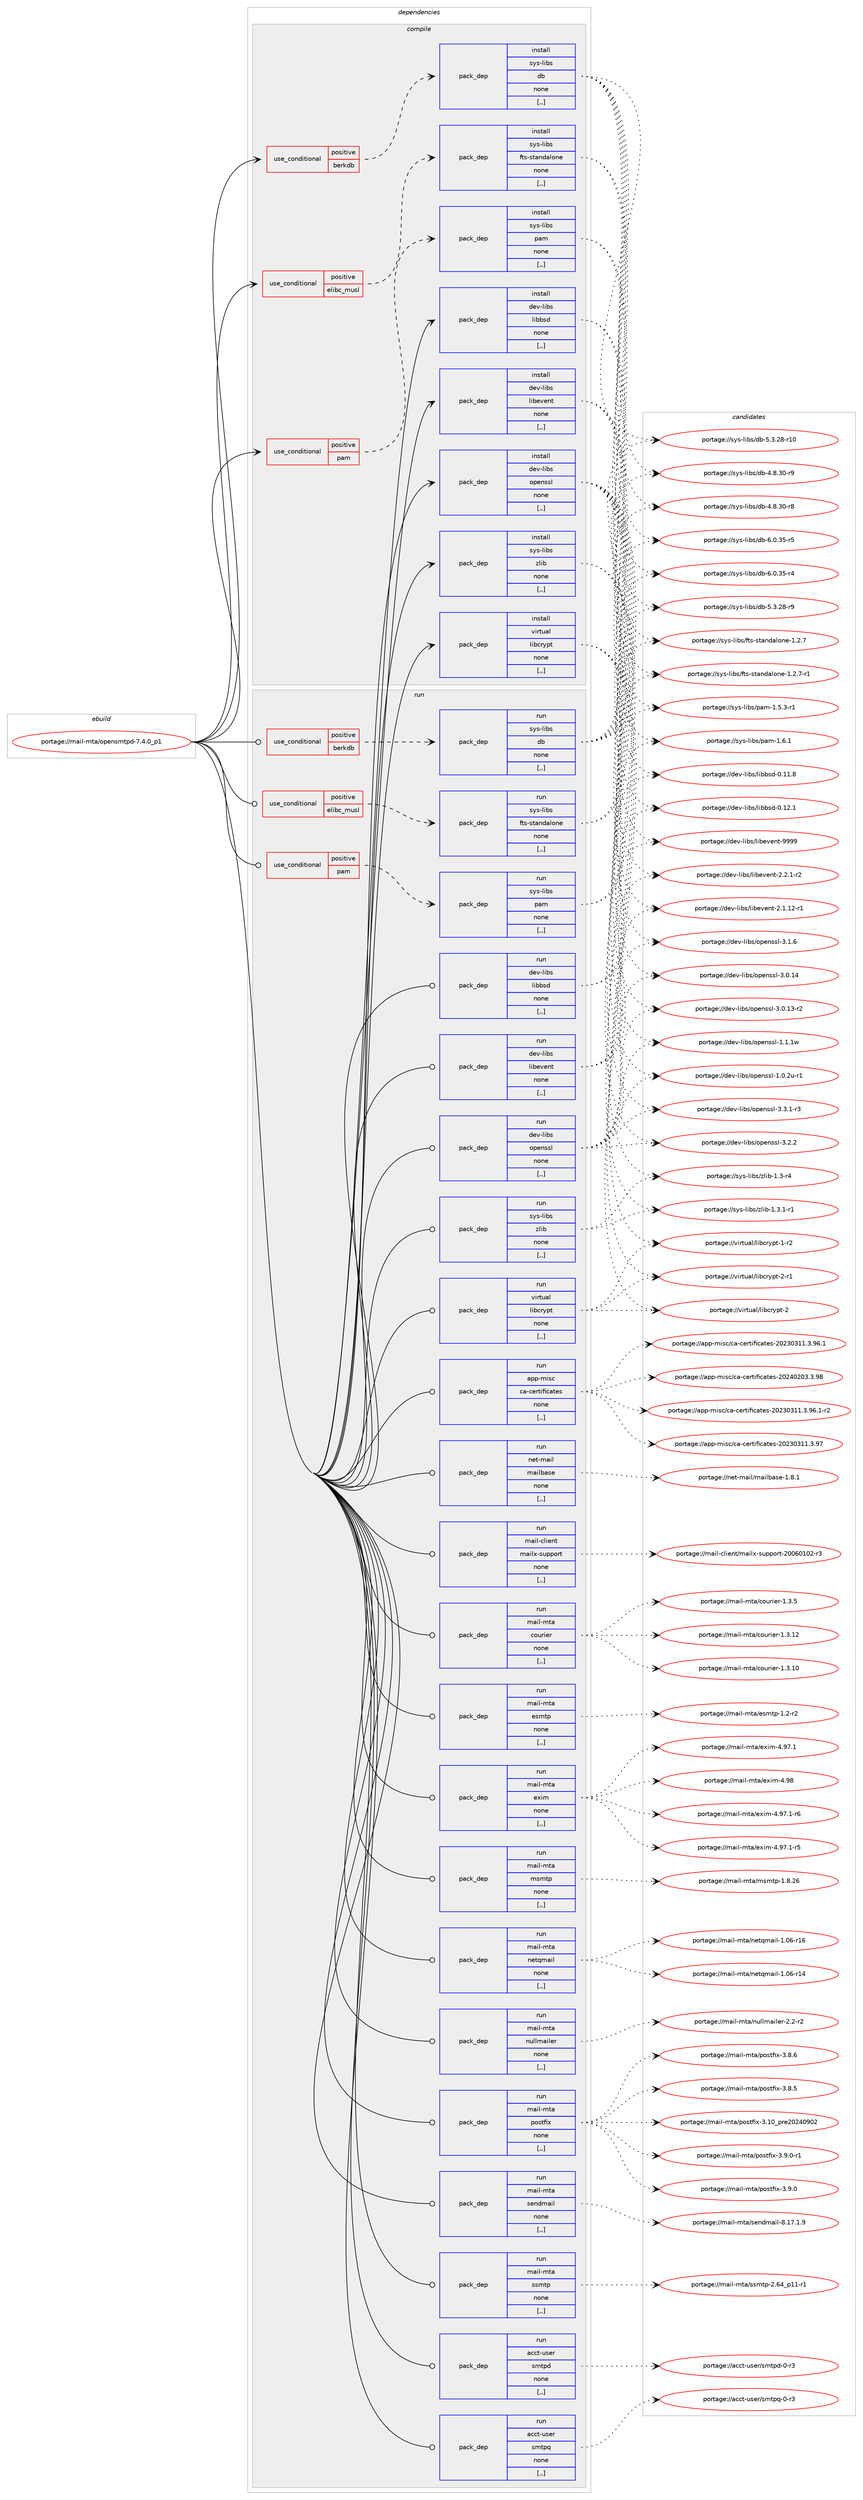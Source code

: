 digraph prolog {

# *************
# Graph options
# *************

newrank=true;
concentrate=true;
compound=true;
graph [rankdir=LR,fontname=Helvetica,fontsize=10,ranksep=1.5];#, ranksep=2.5, nodesep=0.2];
edge  [arrowhead=vee];
node  [fontname=Helvetica,fontsize=10];

# **********
# The ebuild
# **********

subgraph cluster_leftcol {
color=gray;
label=<<i>ebuild</i>>;
id [label="portage://mail-mta/opensmtpd-7.4.0_p1", color=red, width=4, href="../mail-mta/opensmtpd-7.4.0_p1.svg"];
}

# ****************
# The dependencies
# ****************

subgraph cluster_midcol {
color=gray;
label=<<i>dependencies</i>>;
subgraph cluster_compile {
fillcolor="#eeeeee";
style=filled;
label=<<i>compile</i>>;
subgraph cond203031 {
dependency788361 [label=<<TABLE BORDER="0" CELLBORDER="1" CELLSPACING="0" CELLPADDING="4"><TR><TD ROWSPAN="3" CELLPADDING="10">use_conditional</TD></TR><TR><TD>positive</TD></TR><TR><TD>berkdb</TD></TR></TABLE>>, shape=none, color=red];
subgraph pack579268 {
dependency788362 [label=<<TABLE BORDER="0" CELLBORDER="1" CELLSPACING="0" CELLPADDING="4" WIDTH="220"><TR><TD ROWSPAN="6" CELLPADDING="30">pack_dep</TD></TR><TR><TD WIDTH="110">install</TD></TR><TR><TD>sys-libs</TD></TR><TR><TD>db</TD></TR><TR><TD>none</TD></TR><TR><TD>[,,]</TD></TR></TABLE>>, shape=none, color=blue];
}
dependency788361:e -> dependency788362:w [weight=20,style="dashed",arrowhead="vee"];
}
id:e -> dependency788361:w [weight=20,style="solid",arrowhead="vee"];
subgraph cond203032 {
dependency788363 [label=<<TABLE BORDER="0" CELLBORDER="1" CELLSPACING="0" CELLPADDING="4"><TR><TD ROWSPAN="3" CELLPADDING="10">use_conditional</TD></TR><TR><TD>positive</TD></TR><TR><TD>elibc_musl</TD></TR></TABLE>>, shape=none, color=red];
subgraph pack579269 {
dependency788364 [label=<<TABLE BORDER="0" CELLBORDER="1" CELLSPACING="0" CELLPADDING="4" WIDTH="220"><TR><TD ROWSPAN="6" CELLPADDING="30">pack_dep</TD></TR><TR><TD WIDTH="110">install</TD></TR><TR><TD>sys-libs</TD></TR><TR><TD>fts-standalone</TD></TR><TR><TD>none</TD></TR><TR><TD>[,,]</TD></TR></TABLE>>, shape=none, color=blue];
}
dependency788363:e -> dependency788364:w [weight=20,style="dashed",arrowhead="vee"];
}
id:e -> dependency788363:w [weight=20,style="solid",arrowhead="vee"];
subgraph cond203033 {
dependency788365 [label=<<TABLE BORDER="0" CELLBORDER="1" CELLSPACING="0" CELLPADDING="4"><TR><TD ROWSPAN="3" CELLPADDING="10">use_conditional</TD></TR><TR><TD>positive</TD></TR><TR><TD>pam</TD></TR></TABLE>>, shape=none, color=red];
subgraph pack579270 {
dependency788366 [label=<<TABLE BORDER="0" CELLBORDER="1" CELLSPACING="0" CELLPADDING="4" WIDTH="220"><TR><TD ROWSPAN="6" CELLPADDING="30">pack_dep</TD></TR><TR><TD WIDTH="110">install</TD></TR><TR><TD>sys-libs</TD></TR><TR><TD>pam</TD></TR><TR><TD>none</TD></TR><TR><TD>[,,]</TD></TR></TABLE>>, shape=none, color=blue];
}
dependency788365:e -> dependency788366:w [weight=20,style="dashed",arrowhead="vee"];
}
id:e -> dependency788365:w [weight=20,style="solid",arrowhead="vee"];
subgraph pack579271 {
dependency788367 [label=<<TABLE BORDER="0" CELLBORDER="1" CELLSPACING="0" CELLPADDING="4" WIDTH="220"><TR><TD ROWSPAN="6" CELLPADDING="30">pack_dep</TD></TR><TR><TD WIDTH="110">install</TD></TR><TR><TD>dev-libs</TD></TR><TR><TD>libbsd</TD></TR><TR><TD>none</TD></TR><TR><TD>[,,]</TD></TR></TABLE>>, shape=none, color=blue];
}
id:e -> dependency788367:w [weight=20,style="solid",arrowhead="vee"];
subgraph pack579272 {
dependency788368 [label=<<TABLE BORDER="0" CELLBORDER="1" CELLSPACING="0" CELLPADDING="4" WIDTH="220"><TR><TD ROWSPAN="6" CELLPADDING="30">pack_dep</TD></TR><TR><TD WIDTH="110">install</TD></TR><TR><TD>dev-libs</TD></TR><TR><TD>libevent</TD></TR><TR><TD>none</TD></TR><TR><TD>[,,]</TD></TR></TABLE>>, shape=none, color=blue];
}
id:e -> dependency788368:w [weight=20,style="solid",arrowhead="vee"];
subgraph pack579273 {
dependency788369 [label=<<TABLE BORDER="0" CELLBORDER="1" CELLSPACING="0" CELLPADDING="4" WIDTH="220"><TR><TD ROWSPAN="6" CELLPADDING="30">pack_dep</TD></TR><TR><TD WIDTH="110">install</TD></TR><TR><TD>dev-libs</TD></TR><TR><TD>openssl</TD></TR><TR><TD>none</TD></TR><TR><TD>[,,]</TD></TR></TABLE>>, shape=none, color=blue];
}
id:e -> dependency788369:w [weight=20,style="solid",arrowhead="vee"];
subgraph pack579274 {
dependency788370 [label=<<TABLE BORDER="0" CELLBORDER="1" CELLSPACING="0" CELLPADDING="4" WIDTH="220"><TR><TD ROWSPAN="6" CELLPADDING="30">pack_dep</TD></TR><TR><TD WIDTH="110">install</TD></TR><TR><TD>sys-libs</TD></TR><TR><TD>zlib</TD></TR><TR><TD>none</TD></TR><TR><TD>[,,]</TD></TR></TABLE>>, shape=none, color=blue];
}
id:e -> dependency788370:w [weight=20,style="solid",arrowhead="vee"];
subgraph pack579275 {
dependency788371 [label=<<TABLE BORDER="0" CELLBORDER="1" CELLSPACING="0" CELLPADDING="4" WIDTH="220"><TR><TD ROWSPAN="6" CELLPADDING="30">pack_dep</TD></TR><TR><TD WIDTH="110">install</TD></TR><TR><TD>virtual</TD></TR><TR><TD>libcrypt</TD></TR><TR><TD>none</TD></TR><TR><TD>[,,]</TD></TR></TABLE>>, shape=none, color=blue];
}
id:e -> dependency788371:w [weight=20,style="solid",arrowhead="vee"];
}
subgraph cluster_compileandrun {
fillcolor="#eeeeee";
style=filled;
label=<<i>compile and run</i>>;
}
subgraph cluster_run {
fillcolor="#eeeeee";
style=filled;
label=<<i>run</i>>;
subgraph cond203034 {
dependency788372 [label=<<TABLE BORDER="0" CELLBORDER="1" CELLSPACING="0" CELLPADDING="4"><TR><TD ROWSPAN="3" CELLPADDING="10">use_conditional</TD></TR><TR><TD>positive</TD></TR><TR><TD>berkdb</TD></TR></TABLE>>, shape=none, color=red];
subgraph pack579276 {
dependency788373 [label=<<TABLE BORDER="0" CELLBORDER="1" CELLSPACING="0" CELLPADDING="4" WIDTH="220"><TR><TD ROWSPAN="6" CELLPADDING="30">pack_dep</TD></TR><TR><TD WIDTH="110">run</TD></TR><TR><TD>sys-libs</TD></TR><TR><TD>db</TD></TR><TR><TD>none</TD></TR><TR><TD>[,,]</TD></TR></TABLE>>, shape=none, color=blue];
}
dependency788372:e -> dependency788373:w [weight=20,style="dashed",arrowhead="vee"];
}
id:e -> dependency788372:w [weight=20,style="solid",arrowhead="odot"];
subgraph cond203035 {
dependency788374 [label=<<TABLE BORDER="0" CELLBORDER="1" CELLSPACING="0" CELLPADDING="4"><TR><TD ROWSPAN="3" CELLPADDING="10">use_conditional</TD></TR><TR><TD>positive</TD></TR><TR><TD>elibc_musl</TD></TR></TABLE>>, shape=none, color=red];
subgraph pack579277 {
dependency788375 [label=<<TABLE BORDER="0" CELLBORDER="1" CELLSPACING="0" CELLPADDING="4" WIDTH="220"><TR><TD ROWSPAN="6" CELLPADDING="30">pack_dep</TD></TR><TR><TD WIDTH="110">run</TD></TR><TR><TD>sys-libs</TD></TR><TR><TD>fts-standalone</TD></TR><TR><TD>none</TD></TR><TR><TD>[,,]</TD></TR></TABLE>>, shape=none, color=blue];
}
dependency788374:e -> dependency788375:w [weight=20,style="dashed",arrowhead="vee"];
}
id:e -> dependency788374:w [weight=20,style="solid",arrowhead="odot"];
subgraph cond203036 {
dependency788376 [label=<<TABLE BORDER="0" CELLBORDER="1" CELLSPACING="0" CELLPADDING="4"><TR><TD ROWSPAN="3" CELLPADDING="10">use_conditional</TD></TR><TR><TD>positive</TD></TR><TR><TD>pam</TD></TR></TABLE>>, shape=none, color=red];
subgraph pack579278 {
dependency788377 [label=<<TABLE BORDER="0" CELLBORDER="1" CELLSPACING="0" CELLPADDING="4" WIDTH="220"><TR><TD ROWSPAN="6" CELLPADDING="30">pack_dep</TD></TR><TR><TD WIDTH="110">run</TD></TR><TR><TD>sys-libs</TD></TR><TR><TD>pam</TD></TR><TR><TD>none</TD></TR><TR><TD>[,,]</TD></TR></TABLE>>, shape=none, color=blue];
}
dependency788376:e -> dependency788377:w [weight=20,style="dashed",arrowhead="vee"];
}
id:e -> dependency788376:w [weight=20,style="solid",arrowhead="odot"];
subgraph pack579279 {
dependency788378 [label=<<TABLE BORDER="0" CELLBORDER="1" CELLSPACING="0" CELLPADDING="4" WIDTH="220"><TR><TD ROWSPAN="6" CELLPADDING="30">pack_dep</TD></TR><TR><TD WIDTH="110">run</TD></TR><TR><TD>acct-user</TD></TR><TR><TD>smtpd</TD></TR><TR><TD>none</TD></TR><TR><TD>[,,]</TD></TR></TABLE>>, shape=none, color=blue];
}
id:e -> dependency788378:w [weight=20,style="solid",arrowhead="odot"];
subgraph pack579280 {
dependency788379 [label=<<TABLE BORDER="0" CELLBORDER="1" CELLSPACING="0" CELLPADDING="4" WIDTH="220"><TR><TD ROWSPAN="6" CELLPADDING="30">pack_dep</TD></TR><TR><TD WIDTH="110">run</TD></TR><TR><TD>acct-user</TD></TR><TR><TD>smtpq</TD></TR><TR><TD>none</TD></TR><TR><TD>[,,]</TD></TR></TABLE>>, shape=none, color=blue];
}
id:e -> dependency788379:w [weight=20,style="solid",arrowhead="odot"];
subgraph pack579281 {
dependency788380 [label=<<TABLE BORDER="0" CELLBORDER="1" CELLSPACING="0" CELLPADDING="4" WIDTH="220"><TR><TD ROWSPAN="6" CELLPADDING="30">pack_dep</TD></TR><TR><TD WIDTH="110">run</TD></TR><TR><TD>app-misc</TD></TR><TR><TD>ca-certificates</TD></TR><TR><TD>none</TD></TR><TR><TD>[,,]</TD></TR></TABLE>>, shape=none, color=blue];
}
id:e -> dependency788380:w [weight=20,style="solid",arrowhead="odot"];
subgraph pack579282 {
dependency788381 [label=<<TABLE BORDER="0" CELLBORDER="1" CELLSPACING="0" CELLPADDING="4" WIDTH="220"><TR><TD ROWSPAN="6" CELLPADDING="30">pack_dep</TD></TR><TR><TD WIDTH="110">run</TD></TR><TR><TD>dev-libs</TD></TR><TR><TD>libbsd</TD></TR><TR><TD>none</TD></TR><TR><TD>[,,]</TD></TR></TABLE>>, shape=none, color=blue];
}
id:e -> dependency788381:w [weight=20,style="solid",arrowhead="odot"];
subgraph pack579283 {
dependency788382 [label=<<TABLE BORDER="0" CELLBORDER="1" CELLSPACING="0" CELLPADDING="4" WIDTH="220"><TR><TD ROWSPAN="6" CELLPADDING="30">pack_dep</TD></TR><TR><TD WIDTH="110">run</TD></TR><TR><TD>dev-libs</TD></TR><TR><TD>libevent</TD></TR><TR><TD>none</TD></TR><TR><TD>[,,]</TD></TR></TABLE>>, shape=none, color=blue];
}
id:e -> dependency788382:w [weight=20,style="solid",arrowhead="odot"];
subgraph pack579284 {
dependency788383 [label=<<TABLE BORDER="0" CELLBORDER="1" CELLSPACING="0" CELLPADDING="4" WIDTH="220"><TR><TD ROWSPAN="6" CELLPADDING="30">pack_dep</TD></TR><TR><TD WIDTH="110">run</TD></TR><TR><TD>dev-libs</TD></TR><TR><TD>openssl</TD></TR><TR><TD>none</TD></TR><TR><TD>[,,]</TD></TR></TABLE>>, shape=none, color=blue];
}
id:e -> dependency788383:w [weight=20,style="solid",arrowhead="odot"];
subgraph pack579285 {
dependency788384 [label=<<TABLE BORDER="0" CELLBORDER="1" CELLSPACING="0" CELLPADDING="4" WIDTH="220"><TR><TD ROWSPAN="6" CELLPADDING="30">pack_dep</TD></TR><TR><TD WIDTH="110">run</TD></TR><TR><TD>net-mail</TD></TR><TR><TD>mailbase</TD></TR><TR><TD>none</TD></TR><TR><TD>[,,]</TD></TR></TABLE>>, shape=none, color=blue];
}
id:e -> dependency788384:w [weight=20,style="solid",arrowhead="odot"];
subgraph pack579286 {
dependency788385 [label=<<TABLE BORDER="0" CELLBORDER="1" CELLSPACING="0" CELLPADDING="4" WIDTH="220"><TR><TD ROWSPAN="6" CELLPADDING="30">pack_dep</TD></TR><TR><TD WIDTH="110">run</TD></TR><TR><TD>sys-libs</TD></TR><TR><TD>zlib</TD></TR><TR><TD>none</TD></TR><TR><TD>[,,]</TD></TR></TABLE>>, shape=none, color=blue];
}
id:e -> dependency788385:w [weight=20,style="solid",arrowhead="odot"];
subgraph pack579287 {
dependency788386 [label=<<TABLE BORDER="0" CELLBORDER="1" CELLSPACING="0" CELLPADDING="4" WIDTH="220"><TR><TD ROWSPAN="6" CELLPADDING="30">pack_dep</TD></TR><TR><TD WIDTH="110">run</TD></TR><TR><TD>virtual</TD></TR><TR><TD>libcrypt</TD></TR><TR><TD>none</TD></TR><TR><TD>[,,]</TD></TR></TABLE>>, shape=none, color=blue];
}
id:e -> dependency788386:w [weight=20,style="solid",arrowhead="odot"];
subgraph pack579288 {
dependency788387 [label=<<TABLE BORDER="0" CELLBORDER="1" CELLSPACING="0" CELLPADDING="4" WIDTH="220"><TR><TD ROWSPAN="6" CELLPADDING="30">pack_dep</TD></TR><TR><TD WIDTH="110">run</TD></TR><TR><TD>mail-client</TD></TR><TR><TD>mailx-support</TD></TR><TR><TD>none</TD></TR><TR><TD>[,,]</TD></TR></TABLE>>, shape=none, color=blue];
}
id:e -> dependency788387:w [weight=20,style="solid",arrowhead="odot"];
subgraph pack579289 {
dependency788388 [label=<<TABLE BORDER="0" CELLBORDER="1" CELLSPACING="0" CELLPADDING="4" WIDTH="220"><TR><TD ROWSPAN="6" CELLPADDING="30">pack_dep</TD></TR><TR><TD WIDTH="110">run</TD></TR><TR><TD>mail-mta</TD></TR><TR><TD>courier</TD></TR><TR><TD>none</TD></TR><TR><TD>[,,]</TD></TR></TABLE>>, shape=none, color=blue];
}
id:e -> dependency788388:w [weight=20,style="solid",arrowhead="odot"];
subgraph pack579290 {
dependency788389 [label=<<TABLE BORDER="0" CELLBORDER="1" CELLSPACING="0" CELLPADDING="4" WIDTH="220"><TR><TD ROWSPAN="6" CELLPADDING="30">pack_dep</TD></TR><TR><TD WIDTH="110">run</TD></TR><TR><TD>mail-mta</TD></TR><TR><TD>esmtp</TD></TR><TR><TD>none</TD></TR><TR><TD>[,,]</TD></TR></TABLE>>, shape=none, color=blue];
}
id:e -> dependency788389:w [weight=20,style="solid",arrowhead="odot"];
subgraph pack579291 {
dependency788390 [label=<<TABLE BORDER="0" CELLBORDER="1" CELLSPACING="0" CELLPADDING="4" WIDTH="220"><TR><TD ROWSPAN="6" CELLPADDING="30">pack_dep</TD></TR><TR><TD WIDTH="110">run</TD></TR><TR><TD>mail-mta</TD></TR><TR><TD>exim</TD></TR><TR><TD>none</TD></TR><TR><TD>[,,]</TD></TR></TABLE>>, shape=none, color=blue];
}
id:e -> dependency788390:w [weight=20,style="solid",arrowhead="odot"];
subgraph pack579292 {
dependency788391 [label=<<TABLE BORDER="0" CELLBORDER="1" CELLSPACING="0" CELLPADDING="4" WIDTH="220"><TR><TD ROWSPAN="6" CELLPADDING="30">pack_dep</TD></TR><TR><TD WIDTH="110">run</TD></TR><TR><TD>mail-mta</TD></TR><TR><TD>msmtp</TD></TR><TR><TD>none</TD></TR><TR><TD>[,,]</TD></TR></TABLE>>, shape=none, color=blue];
}
id:e -> dependency788391:w [weight=20,style="solid",arrowhead="odot"];
subgraph pack579293 {
dependency788392 [label=<<TABLE BORDER="0" CELLBORDER="1" CELLSPACING="0" CELLPADDING="4" WIDTH="220"><TR><TD ROWSPAN="6" CELLPADDING="30">pack_dep</TD></TR><TR><TD WIDTH="110">run</TD></TR><TR><TD>mail-mta</TD></TR><TR><TD>netqmail</TD></TR><TR><TD>none</TD></TR><TR><TD>[,,]</TD></TR></TABLE>>, shape=none, color=blue];
}
id:e -> dependency788392:w [weight=20,style="solid",arrowhead="odot"];
subgraph pack579294 {
dependency788393 [label=<<TABLE BORDER="0" CELLBORDER="1" CELLSPACING="0" CELLPADDING="4" WIDTH="220"><TR><TD ROWSPAN="6" CELLPADDING="30">pack_dep</TD></TR><TR><TD WIDTH="110">run</TD></TR><TR><TD>mail-mta</TD></TR><TR><TD>nullmailer</TD></TR><TR><TD>none</TD></TR><TR><TD>[,,]</TD></TR></TABLE>>, shape=none, color=blue];
}
id:e -> dependency788393:w [weight=20,style="solid",arrowhead="odot"];
subgraph pack579295 {
dependency788394 [label=<<TABLE BORDER="0" CELLBORDER="1" CELLSPACING="0" CELLPADDING="4" WIDTH="220"><TR><TD ROWSPAN="6" CELLPADDING="30">pack_dep</TD></TR><TR><TD WIDTH="110">run</TD></TR><TR><TD>mail-mta</TD></TR><TR><TD>postfix</TD></TR><TR><TD>none</TD></TR><TR><TD>[,,]</TD></TR></TABLE>>, shape=none, color=blue];
}
id:e -> dependency788394:w [weight=20,style="solid",arrowhead="odot"];
subgraph pack579296 {
dependency788395 [label=<<TABLE BORDER="0" CELLBORDER="1" CELLSPACING="0" CELLPADDING="4" WIDTH="220"><TR><TD ROWSPAN="6" CELLPADDING="30">pack_dep</TD></TR><TR><TD WIDTH="110">run</TD></TR><TR><TD>mail-mta</TD></TR><TR><TD>sendmail</TD></TR><TR><TD>none</TD></TR><TR><TD>[,,]</TD></TR></TABLE>>, shape=none, color=blue];
}
id:e -> dependency788395:w [weight=20,style="solid",arrowhead="odot"];
subgraph pack579297 {
dependency788396 [label=<<TABLE BORDER="0" CELLBORDER="1" CELLSPACING="0" CELLPADDING="4" WIDTH="220"><TR><TD ROWSPAN="6" CELLPADDING="30">pack_dep</TD></TR><TR><TD WIDTH="110">run</TD></TR><TR><TD>mail-mta</TD></TR><TR><TD>ssmtp</TD></TR><TR><TD>none</TD></TR><TR><TD>[,,]</TD></TR></TABLE>>, shape=none, color=blue];
}
id:e -> dependency788396:w [weight=20,style="solid",arrowhead="odot"];
}
}

# **************
# The candidates
# **************

subgraph cluster_choices {
rank=same;
color=gray;
label=<<i>candidates</i>>;

subgraph choice579268 {
color=black;
nodesep=1;
choice11512111545108105981154710098455446484651534511453 [label="portage://sys-libs/db-6.0.35-r5", color=red, width=4,href="../sys-libs/db-6.0.35-r5.svg"];
choice11512111545108105981154710098455446484651534511452 [label="portage://sys-libs/db-6.0.35-r4", color=red, width=4,href="../sys-libs/db-6.0.35-r4.svg"];
choice11512111545108105981154710098455346514650564511457 [label="portage://sys-libs/db-5.3.28-r9", color=red, width=4,href="../sys-libs/db-5.3.28-r9.svg"];
choice1151211154510810598115471009845534651465056451144948 [label="portage://sys-libs/db-5.3.28-r10", color=red, width=4,href="../sys-libs/db-5.3.28-r10.svg"];
choice11512111545108105981154710098455246564651484511457 [label="portage://sys-libs/db-4.8.30-r9", color=red, width=4,href="../sys-libs/db-4.8.30-r9.svg"];
choice11512111545108105981154710098455246564651484511456 [label="portage://sys-libs/db-4.8.30-r8", color=red, width=4,href="../sys-libs/db-4.8.30-r8.svg"];
dependency788362:e -> choice11512111545108105981154710098455446484651534511453:w [style=dotted,weight="100"];
dependency788362:e -> choice11512111545108105981154710098455446484651534511452:w [style=dotted,weight="100"];
dependency788362:e -> choice11512111545108105981154710098455346514650564511457:w [style=dotted,weight="100"];
dependency788362:e -> choice1151211154510810598115471009845534651465056451144948:w [style=dotted,weight="100"];
dependency788362:e -> choice11512111545108105981154710098455246564651484511457:w [style=dotted,weight="100"];
dependency788362:e -> choice11512111545108105981154710098455246564651484511456:w [style=dotted,weight="100"];
}
subgraph choice579269 {
color=black;
nodesep=1;
choice1151211154510810598115471021161154511511697110100971081111101014549465046554511449 [label="portage://sys-libs/fts-standalone-1.2.7-r1", color=red, width=4,href="../sys-libs/fts-standalone-1.2.7-r1.svg"];
choice115121115451081059811547102116115451151169711010097108111110101454946504655 [label="portage://sys-libs/fts-standalone-1.2.7", color=red, width=4,href="../sys-libs/fts-standalone-1.2.7.svg"];
dependency788364:e -> choice1151211154510810598115471021161154511511697110100971081111101014549465046554511449:w [style=dotted,weight="100"];
dependency788364:e -> choice115121115451081059811547102116115451151169711010097108111110101454946504655:w [style=dotted,weight="100"];
}
subgraph choice579270 {
color=black;
nodesep=1;
choice11512111545108105981154711297109454946544649 [label="portage://sys-libs/pam-1.6.1", color=red, width=4,href="../sys-libs/pam-1.6.1.svg"];
choice115121115451081059811547112971094549465346514511449 [label="portage://sys-libs/pam-1.5.3-r1", color=red, width=4,href="../sys-libs/pam-1.5.3-r1.svg"];
dependency788366:e -> choice11512111545108105981154711297109454946544649:w [style=dotted,weight="100"];
dependency788366:e -> choice115121115451081059811547112971094549465346514511449:w [style=dotted,weight="100"];
}
subgraph choice579271 {
color=black;
nodesep=1;
choice100101118451081059811547108105989811510045484649504649 [label="portage://dev-libs/libbsd-0.12.1", color=red, width=4,href="../dev-libs/libbsd-0.12.1.svg"];
choice100101118451081059811547108105989811510045484649494656 [label="portage://dev-libs/libbsd-0.11.8", color=red, width=4,href="../dev-libs/libbsd-0.11.8.svg"];
dependency788367:e -> choice100101118451081059811547108105989811510045484649504649:w [style=dotted,weight="100"];
dependency788367:e -> choice100101118451081059811547108105989811510045484649494656:w [style=dotted,weight="100"];
}
subgraph choice579272 {
color=black;
nodesep=1;
choice100101118451081059811547108105981011181011101164557575757 [label="portage://dev-libs/libevent-9999", color=red, width=4,href="../dev-libs/libevent-9999.svg"];
choice100101118451081059811547108105981011181011101164550465046494511450 [label="portage://dev-libs/libevent-2.2.1-r2", color=red, width=4,href="../dev-libs/libevent-2.2.1-r2.svg"];
choice10010111845108105981154710810598101118101110116455046494649504511449 [label="portage://dev-libs/libevent-2.1.12-r1", color=red, width=4,href="../dev-libs/libevent-2.1.12-r1.svg"];
dependency788368:e -> choice100101118451081059811547108105981011181011101164557575757:w [style=dotted,weight="100"];
dependency788368:e -> choice100101118451081059811547108105981011181011101164550465046494511450:w [style=dotted,weight="100"];
dependency788368:e -> choice10010111845108105981154710810598101118101110116455046494649504511449:w [style=dotted,weight="100"];
}
subgraph choice579273 {
color=black;
nodesep=1;
choice1001011184510810598115471111121011101151151084551465146494511451 [label="portage://dev-libs/openssl-3.3.1-r3", color=red, width=4,href="../dev-libs/openssl-3.3.1-r3.svg"];
choice100101118451081059811547111112101110115115108455146504650 [label="portage://dev-libs/openssl-3.2.2", color=red, width=4,href="../dev-libs/openssl-3.2.2.svg"];
choice100101118451081059811547111112101110115115108455146494654 [label="portage://dev-libs/openssl-3.1.6", color=red, width=4,href="../dev-libs/openssl-3.1.6.svg"];
choice10010111845108105981154711111210111011511510845514648464952 [label="portage://dev-libs/openssl-3.0.14", color=red, width=4,href="../dev-libs/openssl-3.0.14.svg"];
choice100101118451081059811547111112101110115115108455146484649514511450 [label="portage://dev-libs/openssl-3.0.13-r2", color=red, width=4,href="../dev-libs/openssl-3.0.13-r2.svg"];
choice100101118451081059811547111112101110115115108454946494649119 [label="portage://dev-libs/openssl-1.1.1w", color=red, width=4,href="../dev-libs/openssl-1.1.1w.svg"];
choice1001011184510810598115471111121011101151151084549464846501174511449 [label="portage://dev-libs/openssl-1.0.2u-r1", color=red, width=4,href="../dev-libs/openssl-1.0.2u-r1.svg"];
dependency788369:e -> choice1001011184510810598115471111121011101151151084551465146494511451:w [style=dotted,weight="100"];
dependency788369:e -> choice100101118451081059811547111112101110115115108455146504650:w [style=dotted,weight="100"];
dependency788369:e -> choice100101118451081059811547111112101110115115108455146494654:w [style=dotted,weight="100"];
dependency788369:e -> choice10010111845108105981154711111210111011511510845514648464952:w [style=dotted,weight="100"];
dependency788369:e -> choice100101118451081059811547111112101110115115108455146484649514511450:w [style=dotted,weight="100"];
dependency788369:e -> choice100101118451081059811547111112101110115115108454946494649119:w [style=dotted,weight="100"];
dependency788369:e -> choice1001011184510810598115471111121011101151151084549464846501174511449:w [style=dotted,weight="100"];
}
subgraph choice579274 {
color=black;
nodesep=1;
choice115121115451081059811547122108105984549465146494511449 [label="portage://sys-libs/zlib-1.3.1-r1", color=red, width=4,href="../sys-libs/zlib-1.3.1-r1.svg"];
choice11512111545108105981154712210810598454946514511452 [label="portage://sys-libs/zlib-1.3-r4", color=red, width=4,href="../sys-libs/zlib-1.3-r4.svg"];
dependency788370:e -> choice115121115451081059811547122108105984549465146494511449:w [style=dotted,weight="100"];
dependency788370:e -> choice11512111545108105981154712210810598454946514511452:w [style=dotted,weight="100"];
}
subgraph choice579275 {
color=black;
nodesep=1;
choice1181051141161179710847108105989911412111211645504511449 [label="portage://virtual/libcrypt-2-r1", color=red, width=4,href="../virtual/libcrypt-2-r1.svg"];
choice118105114116117971084710810598991141211121164550 [label="portage://virtual/libcrypt-2", color=red, width=4,href="../virtual/libcrypt-2.svg"];
choice1181051141161179710847108105989911412111211645494511450 [label="portage://virtual/libcrypt-1-r2", color=red, width=4,href="../virtual/libcrypt-1-r2.svg"];
dependency788371:e -> choice1181051141161179710847108105989911412111211645504511449:w [style=dotted,weight="100"];
dependency788371:e -> choice118105114116117971084710810598991141211121164550:w [style=dotted,weight="100"];
dependency788371:e -> choice1181051141161179710847108105989911412111211645494511450:w [style=dotted,weight="100"];
}
subgraph choice579276 {
color=black;
nodesep=1;
choice11512111545108105981154710098455446484651534511453 [label="portage://sys-libs/db-6.0.35-r5", color=red, width=4,href="../sys-libs/db-6.0.35-r5.svg"];
choice11512111545108105981154710098455446484651534511452 [label="portage://sys-libs/db-6.0.35-r4", color=red, width=4,href="../sys-libs/db-6.0.35-r4.svg"];
choice11512111545108105981154710098455346514650564511457 [label="portage://sys-libs/db-5.3.28-r9", color=red, width=4,href="../sys-libs/db-5.3.28-r9.svg"];
choice1151211154510810598115471009845534651465056451144948 [label="portage://sys-libs/db-5.3.28-r10", color=red, width=4,href="../sys-libs/db-5.3.28-r10.svg"];
choice11512111545108105981154710098455246564651484511457 [label="portage://sys-libs/db-4.8.30-r9", color=red, width=4,href="../sys-libs/db-4.8.30-r9.svg"];
choice11512111545108105981154710098455246564651484511456 [label="portage://sys-libs/db-4.8.30-r8", color=red, width=4,href="../sys-libs/db-4.8.30-r8.svg"];
dependency788373:e -> choice11512111545108105981154710098455446484651534511453:w [style=dotted,weight="100"];
dependency788373:e -> choice11512111545108105981154710098455446484651534511452:w [style=dotted,weight="100"];
dependency788373:e -> choice11512111545108105981154710098455346514650564511457:w [style=dotted,weight="100"];
dependency788373:e -> choice1151211154510810598115471009845534651465056451144948:w [style=dotted,weight="100"];
dependency788373:e -> choice11512111545108105981154710098455246564651484511457:w [style=dotted,weight="100"];
dependency788373:e -> choice11512111545108105981154710098455246564651484511456:w [style=dotted,weight="100"];
}
subgraph choice579277 {
color=black;
nodesep=1;
choice1151211154510810598115471021161154511511697110100971081111101014549465046554511449 [label="portage://sys-libs/fts-standalone-1.2.7-r1", color=red, width=4,href="../sys-libs/fts-standalone-1.2.7-r1.svg"];
choice115121115451081059811547102116115451151169711010097108111110101454946504655 [label="portage://sys-libs/fts-standalone-1.2.7", color=red, width=4,href="../sys-libs/fts-standalone-1.2.7.svg"];
dependency788375:e -> choice1151211154510810598115471021161154511511697110100971081111101014549465046554511449:w [style=dotted,weight="100"];
dependency788375:e -> choice115121115451081059811547102116115451151169711010097108111110101454946504655:w [style=dotted,weight="100"];
}
subgraph choice579278 {
color=black;
nodesep=1;
choice11512111545108105981154711297109454946544649 [label="portage://sys-libs/pam-1.6.1", color=red, width=4,href="../sys-libs/pam-1.6.1.svg"];
choice115121115451081059811547112971094549465346514511449 [label="portage://sys-libs/pam-1.5.3-r1", color=red, width=4,href="../sys-libs/pam-1.5.3-r1.svg"];
dependency788377:e -> choice11512111545108105981154711297109454946544649:w [style=dotted,weight="100"];
dependency788377:e -> choice115121115451081059811547112971094549465346514511449:w [style=dotted,weight="100"];
}
subgraph choice579279 {
color=black;
nodesep=1;
choice979999116451171151011144711510911611210045484511451 [label="portage://acct-user/smtpd-0-r3", color=red, width=4,href="../acct-user/smtpd-0-r3.svg"];
dependency788378:e -> choice979999116451171151011144711510911611210045484511451:w [style=dotted,weight="100"];
}
subgraph choice579280 {
color=black;
nodesep=1;
choice979999116451171151011144711510911611211345484511451 [label="portage://acct-user/smtpq-0-r3", color=red, width=4,href="../acct-user/smtpq-0-r3.svg"];
dependency788379:e -> choice979999116451171151011144711510911611211345484511451:w [style=dotted,weight="100"];
}
subgraph choice579281 {
color=black;
nodesep=1;
choice971121124510910511599479997459910111411610510210599971161011154550485052485048514651465756 [label="portage://app-misc/ca-certificates-20240203.3.98", color=red, width=4,href="../app-misc/ca-certificates-20240203.3.98.svg"];
choice971121124510910511599479997459910111411610510210599971161011154550485051485149494651465755 [label="portage://app-misc/ca-certificates-20230311.3.97", color=red, width=4,href="../app-misc/ca-certificates-20230311.3.97.svg"];
choice97112112451091051159947999745991011141161051021059997116101115455048505148514949465146575446494511450 [label="portage://app-misc/ca-certificates-20230311.3.96.1-r2", color=red, width=4,href="../app-misc/ca-certificates-20230311.3.96.1-r2.svg"];
choice9711211245109105115994799974599101114116105102105999711610111545504850514851494946514657544649 [label="portage://app-misc/ca-certificates-20230311.3.96.1", color=red, width=4,href="../app-misc/ca-certificates-20230311.3.96.1.svg"];
dependency788380:e -> choice971121124510910511599479997459910111411610510210599971161011154550485052485048514651465756:w [style=dotted,weight="100"];
dependency788380:e -> choice971121124510910511599479997459910111411610510210599971161011154550485051485149494651465755:w [style=dotted,weight="100"];
dependency788380:e -> choice97112112451091051159947999745991011141161051021059997116101115455048505148514949465146575446494511450:w [style=dotted,weight="100"];
dependency788380:e -> choice9711211245109105115994799974599101114116105102105999711610111545504850514851494946514657544649:w [style=dotted,weight="100"];
}
subgraph choice579282 {
color=black;
nodesep=1;
choice100101118451081059811547108105989811510045484649504649 [label="portage://dev-libs/libbsd-0.12.1", color=red, width=4,href="../dev-libs/libbsd-0.12.1.svg"];
choice100101118451081059811547108105989811510045484649494656 [label="portage://dev-libs/libbsd-0.11.8", color=red, width=4,href="../dev-libs/libbsd-0.11.8.svg"];
dependency788381:e -> choice100101118451081059811547108105989811510045484649504649:w [style=dotted,weight="100"];
dependency788381:e -> choice100101118451081059811547108105989811510045484649494656:w [style=dotted,weight="100"];
}
subgraph choice579283 {
color=black;
nodesep=1;
choice100101118451081059811547108105981011181011101164557575757 [label="portage://dev-libs/libevent-9999", color=red, width=4,href="../dev-libs/libevent-9999.svg"];
choice100101118451081059811547108105981011181011101164550465046494511450 [label="portage://dev-libs/libevent-2.2.1-r2", color=red, width=4,href="../dev-libs/libevent-2.2.1-r2.svg"];
choice10010111845108105981154710810598101118101110116455046494649504511449 [label="portage://dev-libs/libevent-2.1.12-r1", color=red, width=4,href="../dev-libs/libevent-2.1.12-r1.svg"];
dependency788382:e -> choice100101118451081059811547108105981011181011101164557575757:w [style=dotted,weight="100"];
dependency788382:e -> choice100101118451081059811547108105981011181011101164550465046494511450:w [style=dotted,weight="100"];
dependency788382:e -> choice10010111845108105981154710810598101118101110116455046494649504511449:w [style=dotted,weight="100"];
}
subgraph choice579284 {
color=black;
nodesep=1;
choice1001011184510810598115471111121011101151151084551465146494511451 [label="portage://dev-libs/openssl-3.3.1-r3", color=red, width=4,href="../dev-libs/openssl-3.3.1-r3.svg"];
choice100101118451081059811547111112101110115115108455146504650 [label="portage://dev-libs/openssl-3.2.2", color=red, width=4,href="../dev-libs/openssl-3.2.2.svg"];
choice100101118451081059811547111112101110115115108455146494654 [label="portage://dev-libs/openssl-3.1.6", color=red, width=4,href="../dev-libs/openssl-3.1.6.svg"];
choice10010111845108105981154711111210111011511510845514648464952 [label="portage://dev-libs/openssl-3.0.14", color=red, width=4,href="../dev-libs/openssl-3.0.14.svg"];
choice100101118451081059811547111112101110115115108455146484649514511450 [label="portage://dev-libs/openssl-3.0.13-r2", color=red, width=4,href="../dev-libs/openssl-3.0.13-r2.svg"];
choice100101118451081059811547111112101110115115108454946494649119 [label="portage://dev-libs/openssl-1.1.1w", color=red, width=4,href="../dev-libs/openssl-1.1.1w.svg"];
choice1001011184510810598115471111121011101151151084549464846501174511449 [label="portage://dev-libs/openssl-1.0.2u-r1", color=red, width=4,href="../dev-libs/openssl-1.0.2u-r1.svg"];
dependency788383:e -> choice1001011184510810598115471111121011101151151084551465146494511451:w [style=dotted,weight="100"];
dependency788383:e -> choice100101118451081059811547111112101110115115108455146504650:w [style=dotted,weight="100"];
dependency788383:e -> choice100101118451081059811547111112101110115115108455146494654:w [style=dotted,weight="100"];
dependency788383:e -> choice10010111845108105981154711111210111011511510845514648464952:w [style=dotted,weight="100"];
dependency788383:e -> choice100101118451081059811547111112101110115115108455146484649514511450:w [style=dotted,weight="100"];
dependency788383:e -> choice100101118451081059811547111112101110115115108454946494649119:w [style=dotted,weight="100"];
dependency788383:e -> choice1001011184510810598115471111121011101151151084549464846501174511449:w [style=dotted,weight="100"];
}
subgraph choice579285 {
color=black;
nodesep=1;
choice110101116451099710510847109971051089897115101454946564649 [label="portage://net-mail/mailbase-1.8.1", color=red, width=4,href="../net-mail/mailbase-1.8.1.svg"];
dependency788384:e -> choice110101116451099710510847109971051089897115101454946564649:w [style=dotted,weight="100"];
}
subgraph choice579286 {
color=black;
nodesep=1;
choice115121115451081059811547122108105984549465146494511449 [label="portage://sys-libs/zlib-1.3.1-r1", color=red, width=4,href="../sys-libs/zlib-1.3.1-r1.svg"];
choice11512111545108105981154712210810598454946514511452 [label="portage://sys-libs/zlib-1.3-r4", color=red, width=4,href="../sys-libs/zlib-1.3-r4.svg"];
dependency788385:e -> choice115121115451081059811547122108105984549465146494511449:w [style=dotted,weight="100"];
dependency788385:e -> choice11512111545108105981154712210810598454946514511452:w [style=dotted,weight="100"];
}
subgraph choice579287 {
color=black;
nodesep=1;
choice1181051141161179710847108105989911412111211645504511449 [label="portage://virtual/libcrypt-2-r1", color=red, width=4,href="../virtual/libcrypt-2-r1.svg"];
choice118105114116117971084710810598991141211121164550 [label="portage://virtual/libcrypt-2", color=red, width=4,href="../virtual/libcrypt-2.svg"];
choice1181051141161179710847108105989911412111211645494511450 [label="portage://virtual/libcrypt-1-r2", color=red, width=4,href="../virtual/libcrypt-1-r2.svg"];
dependency788386:e -> choice1181051141161179710847108105989911412111211645504511449:w [style=dotted,weight="100"];
dependency788386:e -> choice118105114116117971084710810598991141211121164550:w [style=dotted,weight="100"];
dependency788386:e -> choice1181051141161179710847108105989911412111211645494511450:w [style=dotted,weight="100"];
}
subgraph choice579288 {
color=black;
nodesep=1;
choice1099710510845991081051011101164710997105108120451151171121121111141164550484854484948504511451 [label="portage://mail-client/mailx-support-20060102-r3", color=red, width=4,href="../mail-client/mailx-support-20060102-r3.svg"];
dependency788387:e -> choice1099710510845991081051011101164710997105108120451151171121121111141164550484854484948504511451:w [style=dotted,weight="100"];
}
subgraph choice579289 {
color=black;
nodesep=1;
choice109971051084510911697479911111711410510111445494651464950 [label="portage://mail-mta/courier-1.3.12", color=red, width=4,href="../mail-mta/courier-1.3.12.svg"];
choice109971051084510911697479911111711410510111445494651464948 [label="portage://mail-mta/courier-1.3.10", color=red, width=4,href="../mail-mta/courier-1.3.10.svg"];
choice1099710510845109116974799111117114105101114454946514653 [label="portage://mail-mta/courier-1.3.5", color=red, width=4,href="../mail-mta/courier-1.3.5.svg"];
dependency788388:e -> choice109971051084510911697479911111711410510111445494651464950:w [style=dotted,weight="100"];
dependency788388:e -> choice109971051084510911697479911111711410510111445494651464948:w [style=dotted,weight="100"];
dependency788388:e -> choice1099710510845109116974799111117114105101114454946514653:w [style=dotted,weight="100"];
}
subgraph choice579290 {
color=black;
nodesep=1;
choice10997105108451091169747101115109116112454946504511450 [label="portage://mail-mta/esmtp-1.2-r2", color=red, width=4,href="../mail-mta/esmtp-1.2-r2.svg"];
dependency788389:e -> choice10997105108451091169747101115109116112454946504511450:w [style=dotted,weight="100"];
}
subgraph choice579291 {
color=black;
nodesep=1;
choice109971051084510911697471011201051094552465756 [label="portage://mail-mta/exim-4.98", color=red, width=4,href="../mail-mta/exim-4.98.svg"];
choice10997105108451091169747101120105109455246575546494511454 [label="portage://mail-mta/exim-4.97.1-r6", color=red, width=4,href="../mail-mta/exim-4.97.1-r6.svg"];
choice10997105108451091169747101120105109455246575546494511453 [label="portage://mail-mta/exim-4.97.1-r5", color=red, width=4,href="../mail-mta/exim-4.97.1-r5.svg"];
choice1099710510845109116974710112010510945524657554649 [label="portage://mail-mta/exim-4.97.1", color=red, width=4,href="../mail-mta/exim-4.97.1.svg"];
dependency788390:e -> choice109971051084510911697471011201051094552465756:w [style=dotted,weight="100"];
dependency788390:e -> choice10997105108451091169747101120105109455246575546494511454:w [style=dotted,weight="100"];
dependency788390:e -> choice10997105108451091169747101120105109455246575546494511453:w [style=dotted,weight="100"];
dependency788390:e -> choice1099710510845109116974710112010510945524657554649:w [style=dotted,weight="100"];
}
subgraph choice579292 {
color=black;
nodesep=1;
choice1099710510845109116974710911510911611245494656465054 [label="portage://mail-mta/msmtp-1.8.26", color=red, width=4,href="../mail-mta/msmtp-1.8.26.svg"];
dependency788391:e -> choice1099710510845109116974710911510911611245494656465054:w [style=dotted,weight="100"];
}
subgraph choice579293 {
color=black;
nodesep=1;
choice10997105108451091169747110101116113109971051084549464854451144954 [label="portage://mail-mta/netqmail-1.06-r16", color=red, width=4,href="../mail-mta/netqmail-1.06-r16.svg"];
choice10997105108451091169747110101116113109971051084549464854451144952 [label="portage://mail-mta/netqmail-1.06-r14", color=red, width=4,href="../mail-mta/netqmail-1.06-r14.svg"];
dependency788392:e -> choice10997105108451091169747110101116113109971051084549464854451144954:w [style=dotted,weight="100"];
dependency788392:e -> choice10997105108451091169747110101116113109971051084549464854451144952:w [style=dotted,weight="100"];
}
subgraph choice579294 {
color=black;
nodesep=1;
choice1099710510845109116974711011710810810997105108101114455046504511450 [label="portage://mail-mta/nullmailer-2.2-r2", color=red, width=4,href="../mail-mta/nullmailer-2.2-r2.svg"];
dependency788393:e -> choice1099710510845109116974711011710810810997105108101114455046504511450:w [style=dotted,weight="100"];
}
subgraph choice579295 {
color=black;
nodesep=1;
choice109971051084510911697471121111151161021051204551464948951121141015048505248574850 [label="portage://mail-mta/postfix-3.10_pre20240902", color=red, width=4,href="../mail-mta/postfix-3.10_pre20240902.svg"];
choice109971051084510911697471121111151161021051204551465746484511449 [label="portage://mail-mta/postfix-3.9.0-r1", color=red, width=4,href="../mail-mta/postfix-3.9.0-r1.svg"];
choice10997105108451091169747112111115116102105120455146574648 [label="portage://mail-mta/postfix-3.9.0", color=red, width=4,href="../mail-mta/postfix-3.9.0.svg"];
choice10997105108451091169747112111115116102105120455146564654 [label="portage://mail-mta/postfix-3.8.6", color=red, width=4,href="../mail-mta/postfix-3.8.6.svg"];
choice10997105108451091169747112111115116102105120455146564653 [label="portage://mail-mta/postfix-3.8.5", color=red, width=4,href="../mail-mta/postfix-3.8.5.svg"];
dependency788394:e -> choice109971051084510911697471121111151161021051204551464948951121141015048505248574850:w [style=dotted,weight="100"];
dependency788394:e -> choice109971051084510911697471121111151161021051204551465746484511449:w [style=dotted,weight="100"];
dependency788394:e -> choice10997105108451091169747112111115116102105120455146574648:w [style=dotted,weight="100"];
dependency788394:e -> choice10997105108451091169747112111115116102105120455146564654:w [style=dotted,weight="100"];
dependency788394:e -> choice10997105108451091169747112111115116102105120455146564653:w [style=dotted,weight="100"];
}
subgraph choice579296 {
color=black;
nodesep=1;
choice1099710510845109116974711510111010010997105108455646495546494657 [label="portage://mail-mta/sendmail-8.17.1.9", color=red, width=4,href="../mail-mta/sendmail-8.17.1.9.svg"];
dependency788395:e -> choice1099710510845109116974711510111010010997105108455646495546494657:w [style=dotted,weight="100"];
}
subgraph choice579297 {
color=black;
nodesep=1;
choice1099710510845109116974711511510911611245504654529511249494511449 [label="portage://mail-mta/ssmtp-2.64_p11-r1", color=red, width=4,href="../mail-mta/ssmtp-2.64_p11-r1.svg"];
dependency788396:e -> choice1099710510845109116974711511510911611245504654529511249494511449:w [style=dotted,weight="100"];
}
}

}
